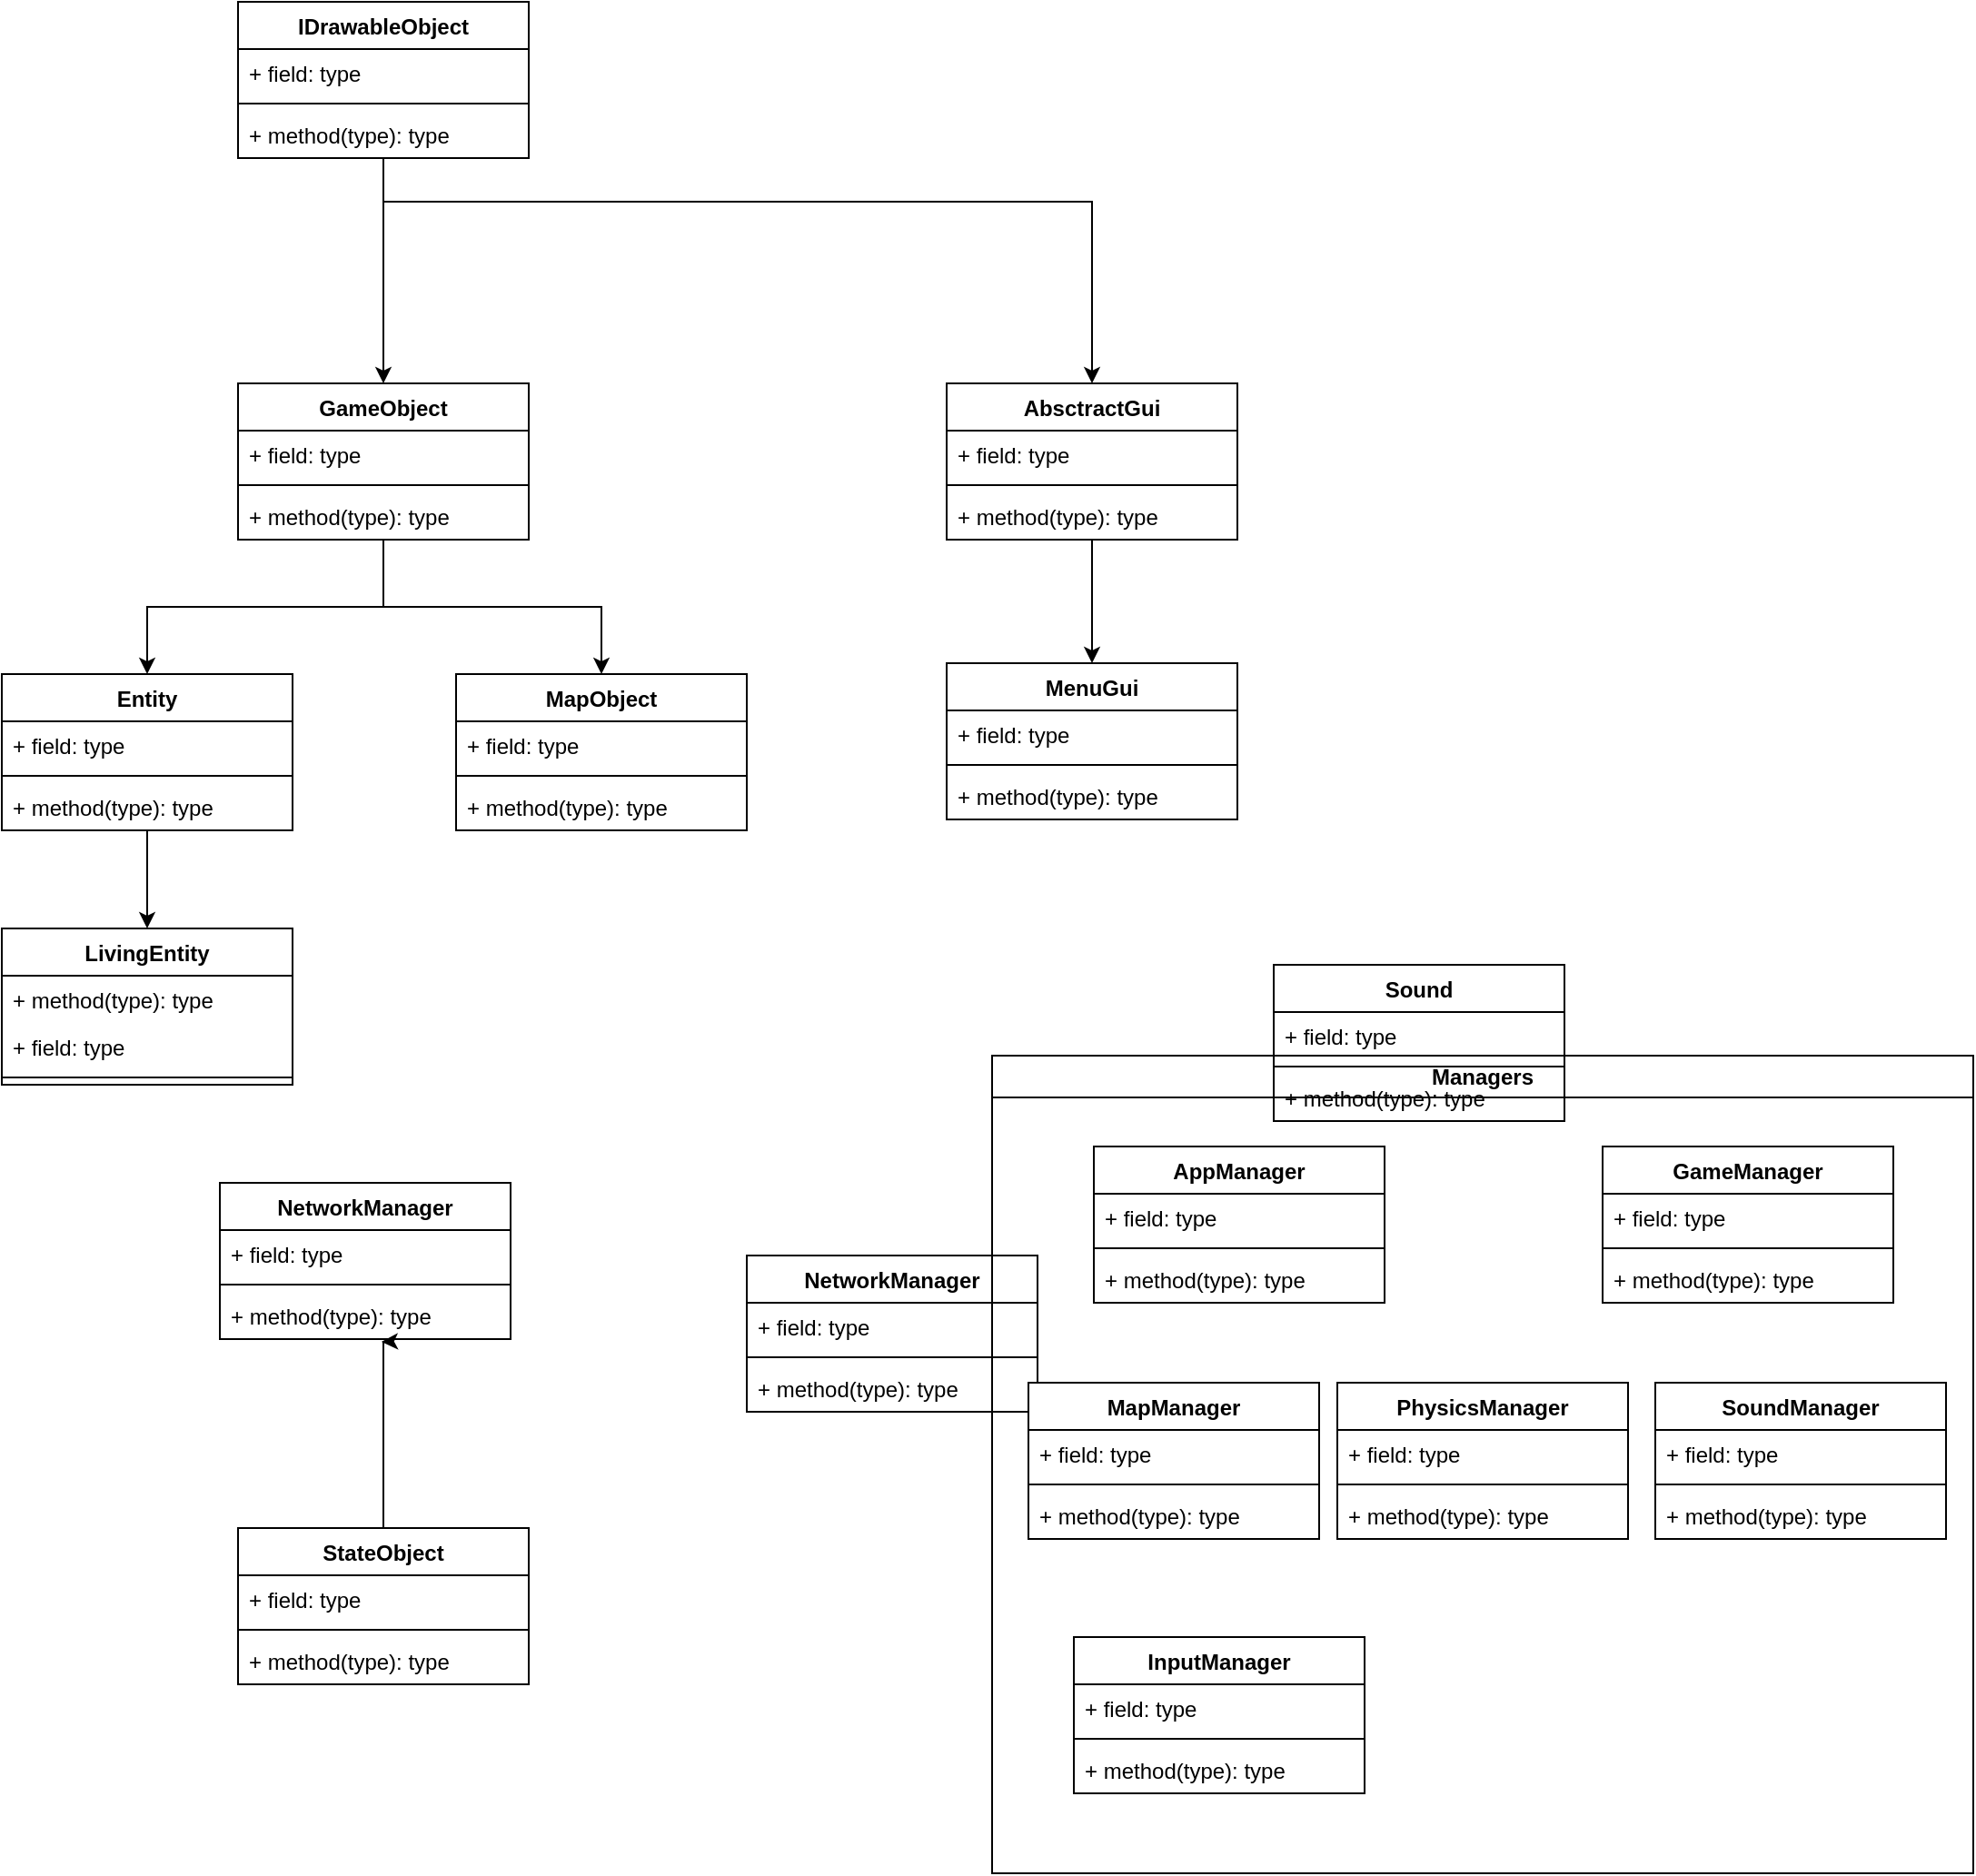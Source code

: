 <mxfile version="21.6.8" type="github">
  <diagram name="Страница — 1" id="98q6O0aFMQCR1bf1YkXJ">
    <mxGraphModel dx="1909" dy="1029" grid="1" gridSize="10" guides="1" tooltips="1" connect="1" arrows="1" fold="1" page="1" pageScale="1" pageWidth="1169" pageHeight="1654" math="0" shadow="0">
      <root>
        <mxCell id="0" />
        <mxCell id="1" parent="0" />
        <mxCell id="n8sBWdLB9CzdTx279Akv-22" style="edgeStyle=orthogonalEdgeStyle;rounded=0;orthogonalLoop=1;jettySize=auto;html=1;entryX=0.5;entryY=0;entryDx=0;entryDy=0;" edge="1" parent="1" source="n8sBWdLB9CzdTx279Akv-1" target="n8sBWdLB9CzdTx279Akv-17">
          <mxGeometry relative="1" as="geometry" />
        </mxCell>
        <mxCell id="n8sBWdLB9CzdTx279Akv-33" style="edgeStyle=orthogonalEdgeStyle;rounded=0;orthogonalLoop=1;jettySize=auto;html=1;entryX=0.5;entryY=0;entryDx=0;entryDy=0;" edge="1" parent="1" source="n8sBWdLB9CzdTx279Akv-1" target="n8sBWdLB9CzdTx279Akv-29">
          <mxGeometry relative="1" as="geometry" />
        </mxCell>
        <mxCell id="n8sBWdLB9CzdTx279Akv-1" value="GameObject" style="swimlane;fontStyle=1;align=center;verticalAlign=top;childLayout=stackLayout;horizontal=1;startSize=26;horizontalStack=0;resizeParent=1;resizeParentMax=0;resizeLast=0;collapsible=1;marginBottom=0;whiteSpace=wrap;html=1;" vertex="1" parent="1">
          <mxGeometry x="170" y="240" width="160" height="86" as="geometry" />
        </mxCell>
        <mxCell id="n8sBWdLB9CzdTx279Akv-2" value="+ field: type" style="text;strokeColor=none;fillColor=none;align=left;verticalAlign=top;spacingLeft=4;spacingRight=4;overflow=hidden;rotatable=0;points=[[0,0.5],[1,0.5]];portConstraint=eastwest;whiteSpace=wrap;html=1;" vertex="1" parent="n8sBWdLB9CzdTx279Akv-1">
          <mxGeometry y="26" width="160" height="26" as="geometry" />
        </mxCell>
        <mxCell id="n8sBWdLB9CzdTx279Akv-3" value="" style="line;strokeWidth=1;fillColor=none;align=left;verticalAlign=middle;spacingTop=-1;spacingLeft=3;spacingRight=3;rotatable=0;labelPosition=right;points=[];portConstraint=eastwest;strokeColor=inherit;" vertex="1" parent="n8sBWdLB9CzdTx279Akv-1">
          <mxGeometry y="52" width="160" height="8" as="geometry" />
        </mxCell>
        <mxCell id="n8sBWdLB9CzdTx279Akv-4" value="+ method(type): type" style="text;strokeColor=none;fillColor=none;align=left;verticalAlign=top;spacingLeft=4;spacingRight=4;overflow=hidden;rotatable=0;points=[[0,0.5],[1,0.5]];portConstraint=eastwest;whiteSpace=wrap;html=1;" vertex="1" parent="n8sBWdLB9CzdTx279Akv-1">
          <mxGeometry y="60" width="160" height="26" as="geometry" />
        </mxCell>
        <mxCell id="n8sBWdLB9CzdTx279Akv-16" style="edgeStyle=orthogonalEdgeStyle;rounded=0;orthogonalLoop=1;jettySize=auto;html=1;entryX=0.5;entryY=0;entryDx=0;entryDy=0;" edge="1" parent="1" source="n8sBWdLB9CzdTx279Akv-9" target="n8sBWdLB9CzdTx279Akv-1">
          <mxGeometry relative="1" as="geometry" />
        </mxCell>
        <mxCell id="n8sBWdLB9CzdTx279Akv-80" style="edgeStyle=orthogonalEdgeStyle;rounded=0;orthogonalLoop=1;jettySize=auto;html=1;" edge="1" parent="1" source="n8sBWdLB9CzdTx279Akv-9" target="n8sBWdLB9CzdTx279Akv-76">
          <mxGeometry relative="1" as="geometry">
            <Array as="points">
              <mxPoint x="250" y="140" />
              <mxPoint x="640" y="140" />
            </Array>
          </mxGeometry>
        </mxCell>
        <mxCell id="n8sBWdLB9CzdTx279Akv-9" value="IDrawableObject" style="swimlane;fontStyle=1;align=center;verticalAlign=top;childLayout=stackLayout;horizontal=1;startSize=26;horizontalStack=0;resizeParent=1;resizeParentMax=0;resizeLast=0;collapsible=1;marginBottom=0;whiteSpace=wrap;html=1;" vertex="1" parent="1">
          <mxGeometry x="170" y="30" width="160" height="86" as="geometry" />
        </mxCell>
        <mxCell id="n8sBWdLB9CzdTx279Akv-10" value="+ field: type" style="text;strokeColor=none;fillColor=none;align=left;verticalAlign=top;spacingLeft=4;spacingRight=4;overflow=hidden;rotatable=0;points=[[0,0.5],[1,0.5]];portConstraint=eastwest;whiteSpace=wrap;html=1;" vertex="1" parent="n8sBWdLB9CzdTx279Akv-9">
          <mxGeometry y="26" width="160" height="26" as="geometry" />
        </mxCell>
        <mxCell id="n8sBWdLB9CzdTx279Akv-11" value="" style="line;strokeWidth=1;fillColor=none;align=left;verticalAlign=middle;spacingTop=-1;spacingLeft=3;spacingRight=3;rotatable=0;labelPosition=right;points=[];portConstraint=eastwest;strokeColor=inherit;" vertex="1" parent="n8sBWdLB9CzdTx279Akv-9">
          <mxGeometry y="52" width="160" height="8" as="geometry" />
        </mxCell>
        <mxCell id="n8sBWdLB9CzdTx279Akv-12" value="+ method(type): type" style="text;strokeColor=none;fillColor=none;align=left;verticalAlign=top;spacingLeft=4;spacingRight=4;overflow=hidden;rotatable=0;points=[[0,0.5],[1,0.5]];portConstraint=eastwest;whiteSpace=wrap;html=1;" vertex="1" parent="n8sBWdLB9CzdTx279Akv-9">
          <mxGeometry y="60" width="160" height="26" as="geometry" />
        </mxCell>
        <mxCell id="n8sBWdLB9CzdTx279Akv-28" style="edgeStyle=orthogonalEdgeStyle;rounded=0;orthogonalLoop=1;jettySize=auto;html=1;entryX=0.5;entryY=0;entryDx=0;entryDy=0;" edge="1" parent="1" source="n8sBWdLB9CzdTx279Akv-17">
          <mxGeometry relative="1" as="geometry">
            <mxPoint x="120" y="540" as="targetPoint" />
          </mxGeometry>
        </mxCell>
        <mxCell id="n8sBWdLB9CzdTx279Akv-17" value="Entity" style="swimlane;fontStyle=1;align=center;verticalAlign=top;childLayout=stackLayout;horizontal=1;startSize=26;horizontalStack=0;resizeParent=1;resizeParentMax=0;resizeLast=0;collapsible=1;marginBottom=0;whiteSpace=wrap;html=1;" vertex="1" parent="1">
          <mxGeometry x="40" y="400" width="160" height="86" as="geometry" />
        </mxCell>
        <mxCell id="n8sBWdLB9CzdTx279Akv-18" value="+ field: type" style="text;strokeColor=none;fillColor=none;align=left;verticalAlign=top;spacingLeft=4;spacingRight=4;overflow=hidden;rotatable=0;points=[[0,0.5],[1,0.5]];portConstraint=eastwest;whiteSpace=wrap;html=1;" vertex="1" parent="n8sBWdLB9CzdTx279Akv-17">
          <mxGeometry y="26" width="160" height="26" as="geometry" />
        </mxCell>
        <mxCell id="n8sBWdLB9CzdTx279Akv-19" value="" style="line;strokeWidth=1;fillColor=none;align=left;verticalAlign=middle;spacingTop=-1;spacingLeft=3;spacingRight=3;rotatable=0;labelPosition=right;points=[];portConstraint=eastwest;strokeColor=inherit;" vertex="1" parent="n8sBWdLB9CzdTx279Akv-17">
          <mxGeometry y="52" width="160" height="8" as="geometry" />
        </mxCell>
        <mxCell id="n8sBWdLB9CzdTx279Akv-20" value="+ method(type): type" style="text;strokeColor=none;fillColor=none;align=left;verticalAlign=top;spacingLeft=4;spacingRight=4;overflow=hidden;rotatable=0;points=[[0,0.5],[1,0.5]];portConstraint=eastwest;whiteSpace=wrap;html=1;" vertex="1" parent="n8sBWdLB9CzdTx279Akv-17">
          <mxGeometry y="60" width="160" height="26" as="geometry" />
        </mxCell>
        <mxCell id="n8sBWdLB9CzdTx279Akv-23" value="LivingEntity" style="swimlane;fontStyle=1;align=center;verticalAlign=top;childLayout=stackLayout;horizontal=1;startSize=26;horizontalStack=0;resizeParent=1;resizeParentMax=0;resizeLast=0;collapsible=1;marginBottom=0;whiteSpace=wrap;html=1;" vertex="1" parent="1">
          <mxGeometry x="40" y="540" width="160" height="86" as="geometry" />
        </mxCell>
        <mxCell id="n8sBWdLB9CzdTx279Akv-26" value="+ method(type): type" style="text;strokeColor=none;fillColor=none;align=left;verticalAlign=top;spacingLeft=4;spacingRight=4;overflow=hidden;rotatable=0;points=[[0,0.5],[1,0.5]];portConstraint=eastwest;whiteSpace=wrap;html=1;" vertex="1" parent="n8sBWdLB9CzdTx279Akv-23">
          <mxGeometry y="26" width="160" height="26" as="geometry" />
        </mxCell>
        <mxCell id="n8sBWdLB9CzdTx279Akv-24" value="+ field: type" style="text;strokeColor=none;fillColor=none;align=left;verticalAlign=top;spacingLeft=4;spacingRight=4;overflow=hidden;rotatable=0;points=[[0,0.5],[1,0.5]];portConstraint=eastwest;whiteSpace=wrap;html=1;" vertex="1" parent="n8sBWdLB9CzdTx279Akv-23">
          <mxGeometry y="52" width="160" height="26" as="geometry" />
        </mxCell>
        <mxCell id="n8sBWdLB9CzdTx279Akv-25" value="" style="line;strokeWidth=1;fillColor=none;align=left;verticalAlign=middle;spacingTop=-1;spacingLeft=3;spacingRight=3;rotatable=0;labelPosition=right;points=[];portConstraint=eastwest;strokeColor=inherit;" vertex="1" parent="n8sBWdLB9CzdTx279Akv-23">
          <mxGeometry y="78" width="160" height="8" as="geometry" />
        </mxCell>
        <mxCell id="n8sBWdLB9CzdTx279Akv-29" value="MapObject" style="swimlane;fontStyle=1;align=center;verticalAlign=top;childLayout=stackLayout;horizontal=1;startSize=26;horizontalStack=0;resizeParent=1;resizeParentMax=0;resizeLast=0;collapsible=1;marginBottom=0;whiteSpace=wrap;html=1;" vertex="1" parent="1">
          <mxGeometry x="290" y="400" width="160" height="86" as="geometry" />
        </mxCell>
        <mxCell id="n8sBWdLB9CzdTx279Akv-30" value="+ field: type" style="text;strokeColor=none;fillColor=none;align=left;verticalAlign=top;spacingLeft=4;spacingRight=4;overflow=hidden;rotatable=0;points=[[0,0.5],[1,0.5]];portConstraint=eastwest;whiteSpace=wrap;html=1;" vertex="1" parent="n8sBWdLB9CzdTx279Akv-29">
          <mxGeometry y="26" width="160" height="26" as="geometry" />
        </mxCell>
        <mxCell id="n8sBWdLB9CzdTx279Akv-31" value="" style="line;strokeWidth=1;fillColor=none;align=left;verticalAlign=middle;spacingTop=-1;spacingLeft=3;spacingRight=3;rotatable=0;labelPosition=right;points=[];portConstraint=eastwest;strokeColor=inherit;" vertex="1" parent="n8sBWdLB9CzdTx279Akv-29">
          <mxGeometry y="52" width="160" height="8" as="geometry" />
        </mxCell>
        <mxCell id="n8sBWdLB9CzdTx279Akv-32" value="+ method(type): type" style="text;strokeColor=none;fillColor=none;align=left;verticalAlign=top;spacingLeft=4;spacingRight=4;overflow=hidden;rotatable=0;points=[[0,0.5],[1,0.5]];portConstraint=eastwest;whiteSpace=wrap;html=1;" vertex="1" parent="n8sBWdLB9CzdTx279Akv-29">
          <mxGeometry y="60" width="160" height="26" as="geometry" />
        </mxCell>
        <mxCell id="n8sBWdLB9CzdTx279Akv-58" value="NetworkManager" style="swimlane;fontStyle=1;align=center;verticalAlign=top;childLayout=stackLayout;horizontal=1;startSize=26;horizontalStack=0;resizeParent=1;resizeParentMax=0;resizeLast=0;collapsible=1;marginBottom=0;whiteSpace=wrap;html=1;" vertex="1" parent="1">
          <mxGeometry x="450" y="720" width="160" height="86" as="geometry" />
        </mxCell>
        <mxCell id="n8sBWdLB9CzdTx279Akv-59" value="+ field: type" style="text;strokeColor=none;fillColor=none;align=left;verticalAlign=top;spacingLeft=4;spacingRight=4;overflow=hidden;rotatable=0;points=[[0,0.5],[1,0.5]];portConstraint=eastwest;whiteSpace=wrap;html=1;" vertex="1" parent="n8sBWdLB9CzdTx279Akv-58">
          <mxGeometry y="26" width="160" height="26" as="geometry" />
        </mxCell>
        <mxCell id="n8sBWdLB9CzdTx279Akv-60" value="" style="line;strokeWidth=1;fillColor=none;align=left;verticalAlign=middle;spacingTop=-1;spacingLeft=3;spacingRight=3;rotatable=0;labelPosition=right;points=[];portConstraint=eastwest;strokeColor=inherit;" vertex="1" parent="n8sBWdLB9CzdTx279Akv-58">
          <mxGeometry y="52" width="160" height="8" as="geometry" />
        </mxCell>
        <mxCell id="n8sBWdLB9CzdTx279Akv-61" value="+ method(type): type" style="text;strokeColor=none;fillColor=none;align=left;verticalAlign=top;spacingLeft=4;spacingRight=4;overflow=hidden;rotatable=0;points=[[0,0.5],[1,0.5]];portConstraint=eastwest;whiteSpace=wrap;html=1;" vertex="1" parent="n8sBWdLB9CzdTx279Akv-58">
          <mxGeometry y="60" width="160" height="26" as="geometry" />
        </mxCell>
        <mxCell id="n8sBWdLB9CzdTx279Akv-75" style="edgeStyle=orthogonalEdgeStyle;rounded=0;orthogonalLoop=1;jettySize=auto;html=1;entryX=0.556;entryY=1.059;entryDx=0;entryDy=0;entryPerimeter=0;" edge="1" parent="1" source="n8sBWdLB9CzdTx279Akv-62" target="n8sBWdLB9CzdTx279Akv-74">
          <mxGeometry relative="1" as="geometry">
            <Array as="points">
              <mxPoint x="250" y="768" />
            </Array>
          </mxGeometry>
        </mxCell>
        <mxCell id="n8sBWdLB9CzdTx279Akv-62" value="StateObject" style="swimlane;fontStyle=1;align=center;verticalAlign=top;childLayout=stackLayout;horizontal=1;startSize=26;horizontalStack=0;resizeParent=1;resizeParentMax=0;resizeLast=0;collapsible=1;marginBottom=0;whiteSpace=wrap;html=1;" vertex="1" parent="1">
          <mxGeometry x="170" y="870" width="160" height="86" as="geometry" />
        </mxCell>
        <mxCell id="n8sBWdLB9CzdTx279Akv-63" value="+ field: type" style="text;strokeColor=none;fillColor=none;align=left;verticalAlign=top;spacingLeft=4;spacingRight=4;overflow=hidden;rotatable=0;points=[[0,0.5],[1,0.5]];portConstraint=eastwest;whiteSpace=wrap;html=1;" vertex="1" parent="n8sBWdLB9CzdTx279Akv-62">
          <mxGeometry y="26" width="160" height="26" as="geometry" />
        </mxCell>
        <mxCell id="n8sBWdLB9CzdTx279Akv-64" value="" style="line;strokeWidth=1;fillColor=none;align=left;verticalAlign=middle;spacingTop=-1;spacingLeft=3;spacingRight=3;rotatable=0;labelPosition=right;points=[];portConstraint=eastwest;strokeColor=inherit;" vertex="1" parent="n8sBWdLB9CzdTx279Akv-62">
          <mxGeometry y="52" width="160" height="8" as="geometry" />
        </mxCell>
        <mxCell id="n8sBWdLB9CzdTx279Akv-65" value="+ method(type): type" style="text;strokeColor=none;fillColor=none;align=left;verticalAlign=top;spacingLeft=4;spacingRight=4;overflow=hidden;rotatable=0;points=[[0,0.5],[1,0.5]];portConstraint=eastwest;whiteSpace=wrap;html=1;" vertex="1" parent="n8sBWdLB9CzdTx279Akv-62">
          <mxGeometry y="60" width="160" height="26" as="geometry" />
        </mxCell>
        <mxCell id="n8sBWdLB9CzdTx279Akv-70" value="Managers" style="swimlane;whiteSpace=wrap;html=1;" vertex="1" parent="1">
          <mxGeometry x="585" y="610" width="540" height="450" as="geometry" />
        </mxCell>
        <mxCell id="n8sBWdLB9CzdTx279Akv-66" value="&lt;div&gt;InputManager&lt;/div&gt;&lt;div&gt;&lt;br&gt;&lt;/div&gt;" style="swimlane;fontStyle=1;align=center;verticalAlign=top;childLayout=stackLayout;horizontal=1;startSize=26;horizontalStack=0;resizeParent=1;resizeParentMax=0;resizeLast=0;collapsible=1;marginBottom=0;whiteSpace=wrap;html=1;" vertex="1" parent="n8sBWdLB9CzdTx279Akv-70">
          <mxGeometry x="45" y="320" width="160" height="86" as="geometry" />
        </mxCell>
        <mxCell id="n8sBWdLB9CzdTx279Akv-67" value="+ field: type" style="text;strokeColor=none;fillColor=none;align=left;verticalAlign=top;spacingLeft=4;spacingRight=4;overflow=hidden;rotatable=0;points=[[0,0.5],[1,0.5]];portConstraint=eastwest;whiteSpace=wrap;html=1;" vertex="1" parent="n8sBWdLB9CzdTx279Akv-66">
          <mxGeometry y="26" width="160" height="26" as="geometry" />
        </mxCell>
        <mxCell id="n8sBWdLB9CzdTx279Akv-68" value="" style="line;strokeWidth=1;fillColor=none;align=left;verticalAlign=middle;spacingTop=-1;spacingLeft=3;spacingRight=3;rotatable=0;labelPosition=right;points=[];portConstraint=eastwest;strokeColor=inherit;" vertex="1" parent="n8sBWdLB9CzdTx279Akv-66">
          <mxGeometry y="52" width="160" height="8" as="geometry" />
        </mxCell>
        <mxCell id="n8sBWdLB9CzdTx279Akv-69" value="+ method(type): type" style="text;strokeColor=none;fillColor=none;align=left;verticalAlign=top;spacingLeft=4;spacingRight=4;overflow=hidden;rotatable=0;points=[[0,0.5],[1,0.5]];portConstraint=eastwest;whiteSpace=wrap;html=1;" vertex="1" parent="n8sBWdLB9CzdTx279Akv-66">
          <mxGeometry y="60" width="160" height="26" as="geometry" />
        </mxCell>
        <mxCell id="n8sBWdLB9CzdTx279Akv-42" value="MapManager" style="swimlane;fontStyle=1;align=center;verticalAlign=top;childLayout=stackLayout;horizontal=1;startSize=26;horizontalStack=0;resizeParent=1;resizeParentMax=0;resizeLast=0;collapsible=1;marginBottom=0;whiteSpace=wrap;html=1;" vertex="1" parent="n8sBWdLB9CzdTx279Akv-70">
          <mxGeometry x="20" y="180" width="160" height="86" as="geometry" />
        </mxCell>
        <mxCell id="n8sBWdLB9CzdTx279Akv-43" value="+ field: type" style="text;strokeColor=none;fillColor=none;align=left;verticalAlign=top;spacingLeft=4;spacingRight=4;overflow=hidden;rotatable=0;points=[[0,0.5],[1,0.5]];portConstraint=eastwest;whiteSpace=wrap;html=1;" vertex="1" parent="n8sBWdLB9CzdTx279Akv-42">
          <mxGeometry y="26" width="160" height="26" as="geometry" />
        </mxCell>
        <mxCell id="n8sBWdLB9CzdTx279Akv-44" value="" style="line;strokeWidth=1;fillColor=none;align=left;verticalAlign=middle;spacingTop=-1;spacingLeft=3;spacingRight=3;rotatable=0;labelPosition=right;points=[];portConstraint=eastwest;strokeColor=inherit;" vertex="1" parent="n8sBWdLB9CzdTx279Akv-42">
          <mxGeometry y="52" width="160" height="8" as="geometry" />
        </mxCell>
        <mxCell id="n8sBWdLB9CzdTx279Akv-45" value="+ method(type): type" style="text;strokeColor=none;fillColor=none;align=left;verticalAlign=top;spacingLeft=4;spacingRight=4;overflow=hidden;rotatable=0;points=[[0,0.5],[1,0.5]];portConstraint=eastwest;whiteSpace=wrap;html=1;" vertex="1" parent="n8sBWdLB9CzdTx279Akv-42">
          <mxGeometry y="60" width="160" height="26" as="geometry" />
        </mxCell>
        <mxCell id="n8sBWdLB9CzdTx279Akv-34" value="AppManager" style="swimlane;fontStyle=1;align=center;verticalAlign=top;childLayout=stackLayout;horizontal=1;startSize=26;horizontalStack=0;resizeParent=1;resizeParentMax=0;resizeLast=0;collapsible=1;marginBottom=0;whiteSpace=wrap;html=1;" vertex="1" parent="n8sBWdLB9CzdTx279Akv-70">
          <mxGeometry x="56" y="50" width="160" height="86" as="geometry" />
        </mxCell>
        <mxCell id="n8sBWdLB9CzdTx279Akv-35" value="+ field: type" style="text;strokeColor=none;fillColor=none;align=left;verticalAlign=top;spacingLeft=4;spacingRight=4;overflow=hidden;rotatable=0;points=[[0,0.5],[1,0.5]];portConstraint=eastwest;whiteSpace=wrap;html=1;" vertex="1" parent="n8sBWdLB9CzdTx279Akv-34">
          <mxGeometry y="26" width="160" height="26" as="geometry" />
        </mxCell>
        <mxCell id="n8sBWdLB9CzdTx279Akv-36" value="" style="line;strokeWidth=1;fillColor=none;align=left;verticalAlign=middle;spacingTop=-1;spacingLeft=3;spacingRight=3;rotatable=0;labelPosition=right;points=[];portConstraint=eastwest;strokeColor=inherit;" vertex="1" parent="n8sBWdLB9CzdTx279Akv-34">
          <mxGeometry y="52" width="160" height="8" as="geometry" />
        </mxCell>
        <mxCell id="n8sBWdLB9CzdTx279Akv-37" value="+ method(type): type" style="text;strokeColor=none;fillColor=none;align=left;verticalAlign=top;spacingLeft=4;spacingRight=4;overflow=hidden;rotatable=0;points=[[0,0.5],[1,0.5]];portConstraint=eastwest;whiteSpace=wrap;html=1;" vertex="1" parent="n8sBWdLB9CzdTx279Akv-34">
          <mxGeometry y="60" width="160" height="26" as="geometry" />
        </mxCell>
        <mxCell id="n8sBWdLB9CzdTx279Akv-50" value="SoundManager" style="swimlane;fontStyle=1;align=center;verticalAlign=top;childLayout=stackLayout;horizontal=1;startSize=26;horizontalStack=0;resizeParent=1;resizeParentMax=0;resizeLast=0;collapsible=1;marginBottom=0;whiteSpace=wrap;html=1;" vertex="1" parent="n8sBWdLB9CzdTx279Akv-70">
          <mxGeometry x="365" y="180" width="160" height="86" as="geometry" />
        </mxCell>
        <mxCell id="n8sBWdLB9CzdTx279Akv-51" value="+ field: type" style="text;strokeColor=none;fillColor=none;align=left;verticalAlign=top;spacingLeft=4;spacingRight=4;overflow=hidden;rotatable=0;points=[[0,0.5],[1,0.5]];portConstraint=eastwest;whiteSpace=wrap;html=1;" vertex="1" parent="n8sBWdLB9CzdTx279Akv-50">
          <mxGeometry y="26" width="160" height="26" as="geometry" />
        </mxCell>
        <mxCell id="n8sBWdLB9CzdTx279Akv-52" value="" style="line;strokeWidth=1;fillColor=none;align=left;verticalAlign=middle;spacingTop=-1;spacingLeft=3;spacingRight=3;rotatable=0;labelPosition=right;points=[];portConstraint=eastwest;strokeColor=inherit;" vertex="1" parent="n8sBWdLB9CzdTx279Akv-50">
          <mxGeometry y="52" width="160" height="8" as="geometry" />
        </mxCell>
        <mxCell id="n8sBWdLB9CzdTx279Akv-53" value="+ method(type): type" style="text;strokeColor=none;fillColor=none;align=left;verticalAlign=top;spacingLeft=4;spacingRight=4;overflow=hidden;rotatable=0;points=[[0,0.5],[1,0.5]];portConstraint=eastwest;whiteSpace=wrap;html=1;" vertex="1" parent="n8sBWdLB9CzdTx279Akv-50">
          <mxGeometry y="60" width="160" height="26" as="geometry" />
        </mxCell>
        <mxCell id="n8sBWdLB9CzdTx279Akv-38" value="GameManager" style="swimlane;fontStyle=1;align=center;verticalAlign=top;childLayout=stackLayout;horizontal=1;startSize=26;horizontalStack=0;resizeParent=1;resizeParentMax=0;resizeLast=0;collapsible=1;marginBottom=0;whiteSpace=wrap;html=1;" vertex="1" parent="n8sBWdLB9CzdTx279Akv-70">
          <mxGeometry x="336" y="50" width="160" height="86" as="geometry" />
        </mxCell>
        <mxCell id="n8sBWdLB9CzdTx279Akv-39" value="+ field: type" style="text;strokeColor=none;fillColor=none;align=left;verticalAlign=top;spacingLeft=4;spacingRight=4;overflow=hidden;rotatable=0;points=[[0,0.5],[1,0.5]];portConstraint=eastwest;whiteSpace=wrap;html=1;" vertex="1" parent="n8sBWdLB9CzdTx279Akv-38">
          <mxGeometry y="26" width="160" height="26" as="geometry" />
        </mxCell>
        <mxCell id="n8sBWdLB9CzdTx279Akv-40" value="" style="line;strokeWidth=1;fillColor=none;align=left;verticalAlign=middle;spacingTop=-1;spacingLeft=3;spacingRight=3;rotatable=0;labelPosition=right;points=[];portConstraint=eastwest;strokeColor=inherit;" vertex="1" parent="n8sBWdLB9CzdTx279Akv-38">
          <mxGeometry y="52" width="160" height="8" as="geometry" />
        </mxCell>
        <mxCell id="n8sBWdLB9CzdTx279Akv-41" value="+ method(type): type" style="text;strokeColor=none;fillColor=none;align=left;verticalAlign=top;spacingLeft=4;spacingRight=4;overflow=hidden;rotatable=0;points=[[0,0.5],[1,0.5]];portConstraint=eastwest;whiteSpace=wrap;html=1;" vertex="1" parent="n8sBWdLB9CzdTx279Akv-38">
          <mxGeometry y="60" width="160" height="26" as="geometry" />
        </mxCell>
        <mxCell id="n8sBWdLB9CzdTx279Akv-46" value="&lt;div&gt;PhysicsManager&lt;br&gt;&lt;/div&gt;" style="swimlane;fontStyle=1;align=center;verticalAlign=top;childLayout=stackLayout;horizontal=1;startSize=26;horizontalStack=0;resizeParent=1;resizeParentMax=0;resizeLast=0;collapsible=1;marginBottom=0;whiteSpace=wrap;html=1;" vertex="1" parent="n8sBWdLB9CzdTx279Akv-70">
          <mxGeometry x="190" y="180" width="160" height="86" as="geometry" />
        </mxCell>
        <mxCell id="n8sBWdLB9CzdTx279Akv-47" value="+ field: type" style="text;strokeColor=none;fillColor=none;align=left;verticalAlign=top;spacingLeft=4;spacingRight=4;overflow=hidden;rotatable=0;points=[[0,0.5],[1,0.5]];portConstraint=eastwest;whiteSpace=wrap;html=1;" vertex="1" parent="n8sBWdLB9CzdTx279Akv-46">
          <mxGeometry y="26" width="160" height="26" as="geometry" />
        </mxCell>
        <mxCell id="n8sBWdLB9CzdTx279Akv-48" value="" style="line;strokeWidth=1;fillColor=none;align=left;verticalAlign=middle;spacingTop=-1;spacingLeft=3;spacingRight=3;rotatable=0;labelPosition=right;points=[];portConstraint=eastwest;strokeColor=inherit;" vertex="1" parent="n8sBWdLB9CzdTx279Akv-46">
          <mxGeometry y="52" width="160" height="8" as="geometry" />
        </mxCell>
        <mxCell id="n8sBWdLB9CzdTx279Akv-49" value="+ method(type): type" style="text;strokeColor=none;fillColor=none;align=left;verticalAlign=top;spacingLeft=4;spacingRight=4;overflow=hidden;rotatable=0;points=[[0,0.5],[1,0.5]];portConstraint=eastwest;whiteSpace=wrap;html=1;" vertex="1" parent="n8sBWdLB9CzdTx279Akv-46">
          <mxGeometry y="60" width="160" height="26" as="geometry" />
        </mxCell>
        <mxCell id="n8sBWdLB9CzdTx279Akv-54" value="Sound" style="swimlane;fontStyle=1;align=center;verticalAlign=top;childLayout=stackLayout;horizontal=1;startSize=26;horizontalStack=0;resizeParent=1;resizeParentMax=0;resizeLast=0;collapsible=1;marginBottom=0;whiteSpace=wrap;html=1;" vertex="1" parent="1">
          <mxGeometry x="740" y="560" width="160" height="86" as="geometry" />
        </mxCell>
        <mxCell id="n8sBWdLB9CzdTx279Akv-55" value="+ field: type" style="text;strokeColor=none;fillColor=none;align=left;verticalAlign=top;spacingLeft=4;spacingRight=4;overflow=hidden;rotatable=0;points=[[0,0.5],[1,0.5]];portConstraint=eastwest;whiteSpace=wrap;html=1;" vertex="1" parent="n8sBWdLB9CzdTx279Akv-54">
          <mxGeometry y="26" width="160" height="26" as="geometry" />
        </mxCell>
        <mxCell id="n8sBWdLB9CzdTx279Akv-56" value="" style="line;strokeWidth=1;fillColor=none;align=left;verticalAlign=middle;spacingTop=-1;spacingLeft=3;spacingRight=3;rotatable=0;labelPosition=right;points=[];portConstraint=eastwest;strokeColor=inherit;" vertex="1" parent="n8sBWdLB9CzdTx279Akv-54">
          <mxGeometry y="52" width="160" height="8" as="geometry" />
        </mxCell>
        <mxCell id="n8sBWdLB9CzdTx279Akv-57" value="+ method(type): type" style="text;strokeColor=none;fillColor=none;align=left;verticalAlign=top;spacingLeft=4;spacingRight=4;overflow=hidden;rotatable=0;points=[[0,0.5],[1,0.5]];portConstraint=eastwest;whiteSpace=wrap;html=1;" vertex="1" parent="n8sBWdLB9CzdTx279Akv-54">
          <mxGeometry y="60" width="160" height="26" as="geometry" />
        </mxCell>
        <mxCell id="n8sBWdLB9CzdTx279Akv-71" value="NetworkManager" style="swimlane;fontStyle=1;align=center;verticalAlign=top;childLayout=stackLayout;horizontal=1;startSize=26;horizontalStack=0;resizeParent=1;resizeParentMax=0;resizeLast=0;collapsible=1;marginBottom=0;whiteSpace=wrap;html=1;" vertex="1" parent="1">
          <mxGeometry x="160" y="680" width="160" height="86" as="geometry" />
        </mxCell>
        <mxCell id="n8sBWdLB9CzdTx279Akv-72" value="+ field: type" style="text;strokeColor=none;fillColor=none;align=left;verticalAlign=top;spacingLeft=4;spacingRight=4;overflow=hidden;rotatable=0;points=[[0,0.5],[1,0.5]];portConstraint=eastwest;whiteSpace=wrap;html=1;" vertex="1" parent="n8sBWdLB9CzdTx279Akv-71">
          <mxGeometry y="26" width="160" height="26" as="geometry" />
        </mxCell>
        <mxCell id="n8sBWdLB9CzdTx279Akv-73" value="" style="line;strokeWidth=1;fillColor=none;align=left;verticalAlign=middle;spacingTop=-1;spacingLeft=3;spacingRight=3;rotatable=0;labelPosition=right;points=[];portConstraint=eastwest;strokeColor=inherit;" vertex="1" parent="n8sBWdLB9CzdTx279Akv-71">
          <mxGeometry y="52" width="160" height="8" as="geometry" />
        </mxCell>
        <mxCell id="n8sBWdLB9CzdTx279Akv-74" value="+ method(type): type" style="text;strokeColor=none;fillColor=none;align=left;verticalAlign=top;spacingLeft=4;spacingRight=4;overflow=hidden;rotatable=0;points=[[0,0.5],[1,0.5]];portConstraint=eastwest;whiteSpace=wrap;html=1;" vertex="1" parent="n8sBWdLB9CzdTx279Akv-71">
          <mxGeometry y="60" width="160" height="26" as="geometry" />
        </mxCell>
        <mxCell id="n8sBWdLB9CzdTx279Akv-85" style="edgeStyle=orthogonalEdgeStyle;rounded=0;orthogonalLoop=1;jettySize=auto;html=1;entryX=0.5;entryY=0;entryDx=0;entryDy=0;" edge="1" parent="1" source="n8sBWdLB9CzdTx279Akv-76" target="n8sBWdLB9CzdTx279Akv-81">
          <mxGeometry relative="1" as="geometry" />
        </mxCell>
        <mxCell id="n8sBWdLB9CzdTx279Akv-76" value="AbsctractGui" style="swimlane;fontStyle=1;align=center;verticalAlign=top;childLayout=stackLayout;horizontal=1;startSize=26;horizontalStack=0;resizeParent=1;resizeParentMax=0;resizeLast=0;collapsible=1;marginBottom=0;whiteSpace=wrap;html=1;" vertex="1" parent="1">
          <mxGeometry x="560" y="240" width="160" height="86" as="geometry" />
        </mxCell>
        <mxCell id="n8sBWdLB9CzdTx279Akv-77" value="+ field: type" style="text;strokeColor=none;fillColor=none;align=left;verticalAlign=top;spacingLeft=4;spacingRight=4;overflow=hidden;rotatable=0;points=[[0,0.5],[1,0.5]];portConstraint=eastwest;whiteSpace=wrap;html=1;" vertex="1" parent="n8sBWdLB9CzdTx279Akv-76">
          <mxGeometry y="26" width="160" height="26" as="geometry" />
        </mxCell>
        <mxCell id="n8sBWdLB9CzdTx279Akv-78" value="" style="line;strokeWidth=1;fillColor=none;align=left;verticalAlign=middle;spacingTop=-1;spacingLeft=3;spacingRight=3;rotatable=0;labelPosition=right;points=[];portConstraint=eastwest;strokeColor=inherit;" vertex="1" parent="n8sBWdLB9CzdTx279Akv-76">
          <mxGeometry y="52" width="160" height="8" as="geometry" />
        </mxCell>
        <mxCell id="n8sBWdLB9CzdTx279Akv-79" value="+ method(type): type" style="text;strokeColor=none;fillColor=none;align=left;verticalAlign=top;spacingLeft=4;spacingRight=4;overflow=hidden;rotatable=0;points=[[0,0.5],[1,0.5]];portConstraint=eastwest;whiteSpace=wrap;html=1;" vertex="1" parent="n8sBWdLB9CzdTx279Akv-76">
          <mxGeometry y="60" width="160" height="26" as="geometry" />
        </mxCell>
        <mxCell id="n8sBWdLB9CzdTx279Akv-81" value="MenuGui" style="swimlane;fontStyle=1;align=center;verticalAlign=top;childLayout=stackLayout;horizontal=1;startSize=26;horizontalStack=0;resizeParent=1;resizeParentMax=0;resizeLast=0;collapsible=1;marginBottom=0;whiteSpace=wrap;html=1;" vertex="1" parent="1">
          <mxGeometry x="560" y="394" width="160" height="86" as="geometry" />
        </mxCell>
        <mxCell id="n8sBWdLB9CzdTx279Akv-82" value="+ field: type" style="text;strokeColor=none;fillColor=none;align=left;verticalAlign=top;spacingLeft=4;spacingRight=4;overflow=hidden;rotatable=0;points=[[0,0.5],[1,0.5]];portConstraint=eastwest;whiteSpace=wrap;html=1;" vertex="1" parent="n8sBWdLB9CzdTx279Akv-81">
          <mxGeometry y="26" width="160" height="26" as="geometry" />
        </mxCell>
        <mxCell id="n8sBWdLB9CzdTx279Akv-83" value="" style="line;strokeWidth=1;fillColor=none;align=left;verticalAlign=middle;spacingTop=-1;spacingLeft=3;spacingRight=3;rotatable=0;labelPosition=right;points=[];portConstraint=eastwest;strokeColor=inherit;" vertex="1" parent="n8sBWdLB9CzdTx279Akv-81">
          <mxGeometry y="52" width="160" height="8" as="geometry" />
        </mxCell>
        <mxCell id="n8sBWdLB9CzdTx279Akv-84" value="+ method(type): type" style="text;strokeColor=none;fillColor=none;align=left;verticalAlign=top;spacingLeft=4;spacingRight=4;overflow=hidden;rotatable=0;points=[[0,0.5],[1,0.5]];portConstraint=eastwest;whiteSpace=wrap;html=1;" vertex="1" parent="n8sBWdLB9CzdTx279Akv-81">
          <mxGeometry y="60" width="160" height="26" as="geometry" />
        </mxCell>
      </root>
    </mxGraphModel>
  </diagram>
</mxfile>
